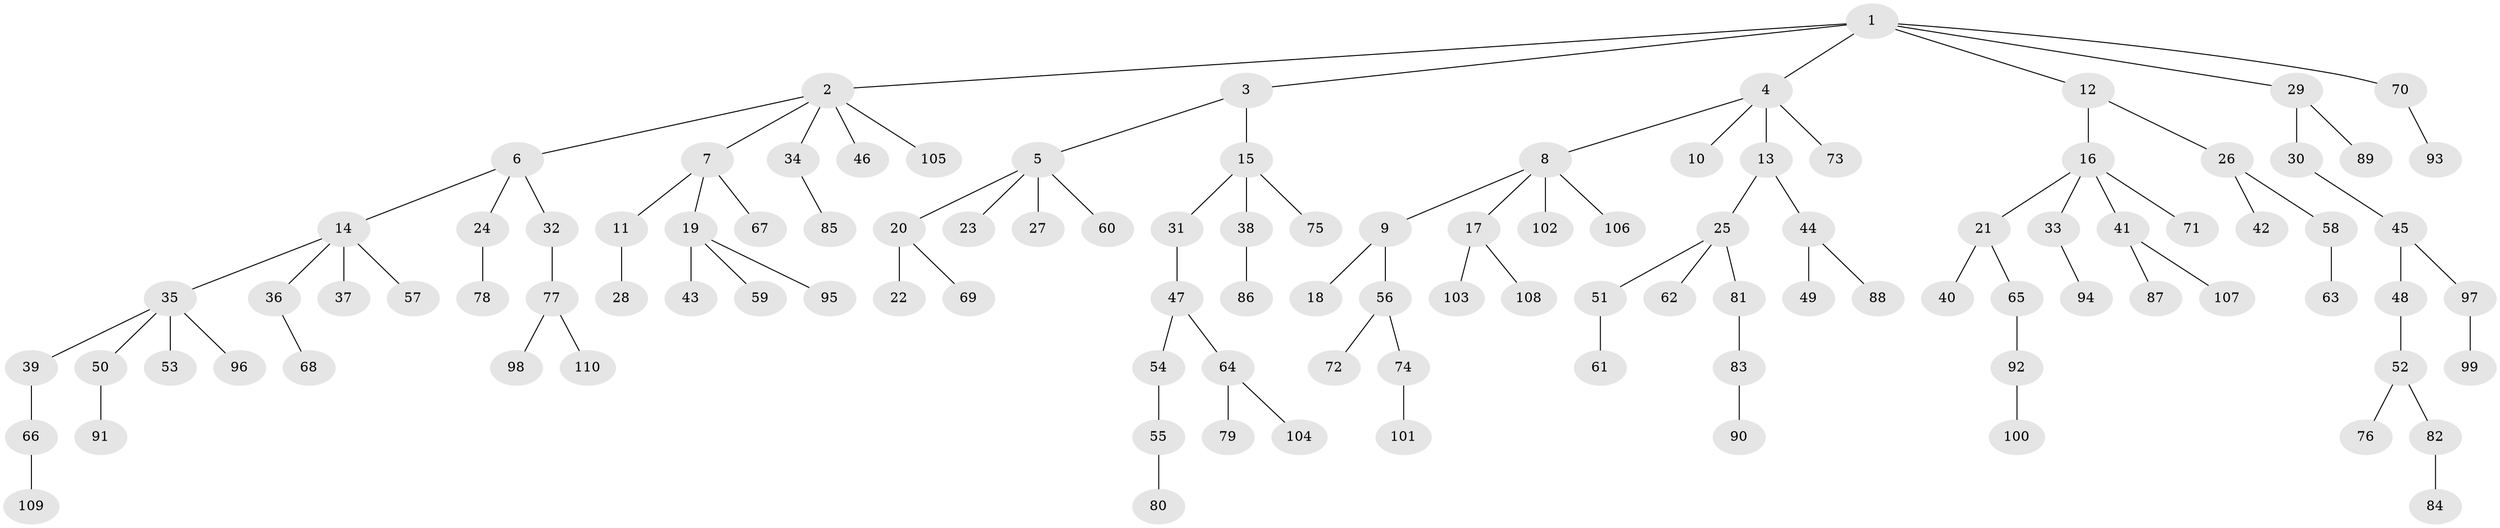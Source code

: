 // coarse degree distribution, {9: 0.013888888888888888, 5: 0.05555555555555555, 4: 0.06944444444444445, 6: 0.013888888888888888, 1: 0.5555555555555556, 3: 0.06944444444444445, 2: 0.2222222222222222}
// Generated by graph-tools (version 1.1) at 2025/24/03/03/25 07:24:06]
// undirected, 110 vertices, 109 edges
graph export_dot {
graph [start="1"]
  node [color=gray90,style=filled];
  1;
  2;
  3;
  4;
  5;
  6;
  7;
  8;
  9;
  10;
  11;
  12;
  13;
  14;
  15;
  16;
  17;
  18;
  19;
  20;
  21;
  22;
  23;
  24;
  25;
  26;
  27;
  28;
  29;
  30;
  31;
  32;
  33;
  34;
  35;
  36;
  37;
  38;
  39;
  40;
  41;
  42;
  43;
  44;
  45;
  46;
  47;
  48;
  49;
  50;
  51;
  52;
  53;
  54;
  55;
  56;
  57;
  58;
  59;
  60;
  61;
  62;
  63;
  64;
  65;
  66;
  67;
  68;
  69;
  70;
  71;
  72;
  73;
  74;
  75;
  76;
  77;
  78;
  79;
  80;
  81;
  82;
  83;
  84;
  85;
  86;
  87;
  88;
  89;
  90;
  91;
  92;
  93;
  94;
  95;
  96;
  97;
  98;
  99;
  100;
  101;
  102;
  103;
  104;
  105;
  106;
  107;
  108;
  109;
  110;
  1 -- 2;
  1 -- 3;
  1 -- 4;
  1 -- 12;
  1 -- 29;
  1 -- 70;
  2 -- 6;
  2 -- 7;
  2 -- 34;
  2 -- 46;
  2 -- 105;
  3 -- 5;
  3 -- 15;
  4 -- 8;
  4 -- 10;
  4 -- 13;
  4 -- 73;
  5 -- 20;
  5 -- 23;
  5 -- 27;
  5 -- 60;
  6 -- 14;
  6 -- 24;
  6 -- 32;
  7 -- 11;
  7 -- 19;
  7 -- 67;
  8 -- 9;
  8 -- 17;
  8 -- 102;
  8 -- 106;
  9 -- 18;
  9 -- 56;
  11 -- 28;
  12 -- 16;
  12 -- 26;
  13 -- 25;
  13 -- 44;
  14 -- 35;
  14 -- 36;
  14 -- 37;
  14 -- 57;
  15 -- 31;
  15 -- 38;
  15 -- 75;
  16 -- 21;
  16 -- 33;
  16 -- 41;
  16 -- 71;
  17 -- 103;
  17 -- 108;
  19 -- 43;
  19 -- 59;
  19 -- 95;
  20 -- 22;
  20 -- 69;
  21 -- 40;
  21 -- 65;
  24 -- 78;
  25 -- 51;
  25 -- 62;
  25 -- 81;
  26 -- 42;
  26 -- 58;
  29 -- 30;
  29 -- 89;
  30 -- 45;
  31 -- 47;
  32 -- 77;
  33 -- 94;
  34 -- 85;
  35 -- 39;
  35 -- 50;
  35 -- 53;
  35 -- 96;
  36 -- 68;
  38 -- 86;
  39 -- 66;
  41 -- 87;
  41 -- 107;
  44 -- 49;
  44 -- 88;
  45 -- 48;
  45 -- 97;
  47 -- 54;
  47 -- 64;
  48 -- 52;
  50 -- 91;
  51 -- 61;
  52 -- 76;
  52 -- 82;
  54 -- 55;
  55 -- 80;
  56 -- 72;
  56 -- 74;
  58 -- 63;
  64 -- 79;
  64 -- 104;
  65 -- 92;
  66 -- 109;
  70 -- 93;
  74 -- 101;
  77 -- 98;
  77 -- 110;
  81 -- 83;
  82 -- 84;
  83 -- 90;
  92 -- 100;
  97 -- 99;
}
